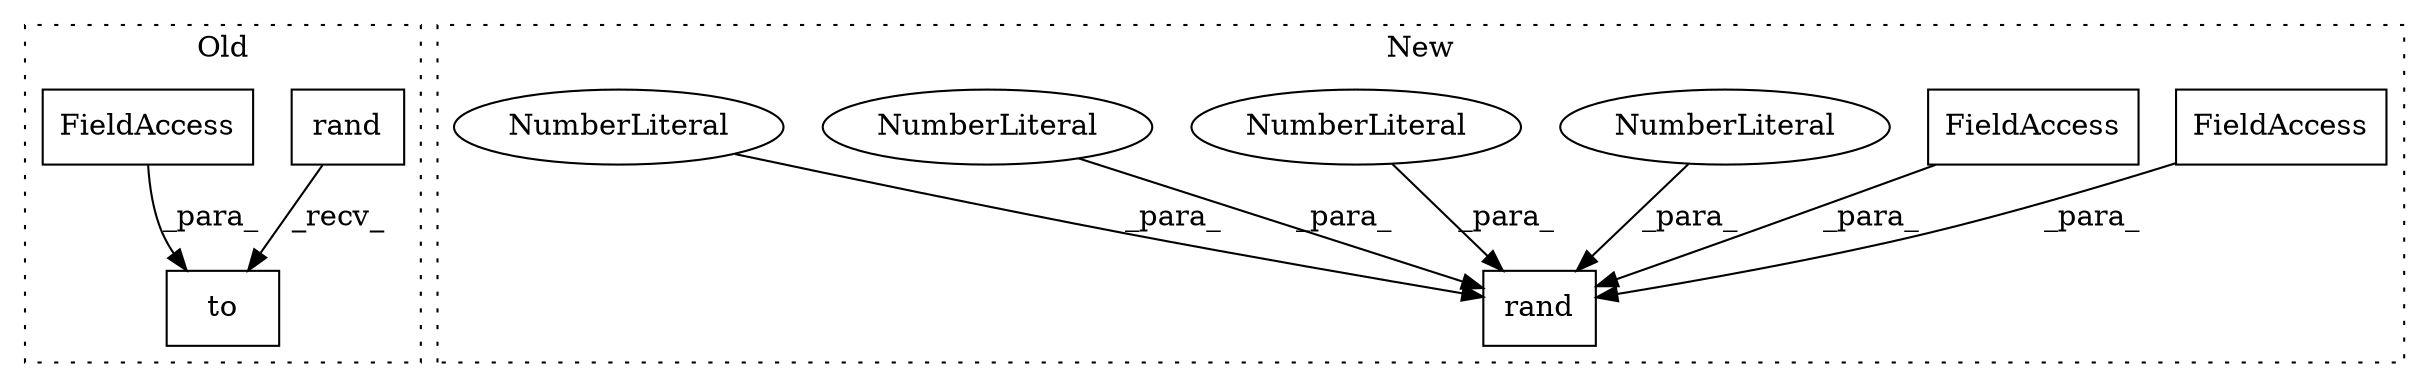 digraph G {
subgraph cluster0 {
1 [label="to" a="32" s="8139,8148" l="3,1" shape="box"];
3 [label="rand" a="32" s="8125,8137" l="5,1" shape="box"];
6 [label="FieldAccess" a="22" s="8142" l="6" shape="box"];
label = "Old";
style="dotted";
}
subgraph cluster1 {
2 [label="rand" a="32" s="8112,8139" l="5,1" shape="box"];
4 [label="FieldAccess" a="22" s="8127" l="6" shape="box"];
5 [label="FieldAccess" a="22" s="8134" l="5" shape="box"];
7 [label="NumberLiteral" a="34" s="8119" l="1" shape="ellipse"];
8 [label="NumberLiteral" a="34" s="8117" l="1" shape="ellipse"];
9 [label="NumberLiteral" a="34" s="8121" l="1" shape="ellipse"];
10 [label="NumberLiteral" a="34" s="8125" l="1" shape="ellipse"];
label = "New";
style="dotted";
}
3 -> 1 [label="_recv_"];
4 -> 2 [label="_para_"];
5 -> 2 [label="_para_"];
6 -> 1 [label="_para_"];
7 -> 2 [label="_para_"];
8 -> 2 [label="_para_"];
9 -> 2 [label="_para_"];
10 -> 2 [label="_para_"];
}